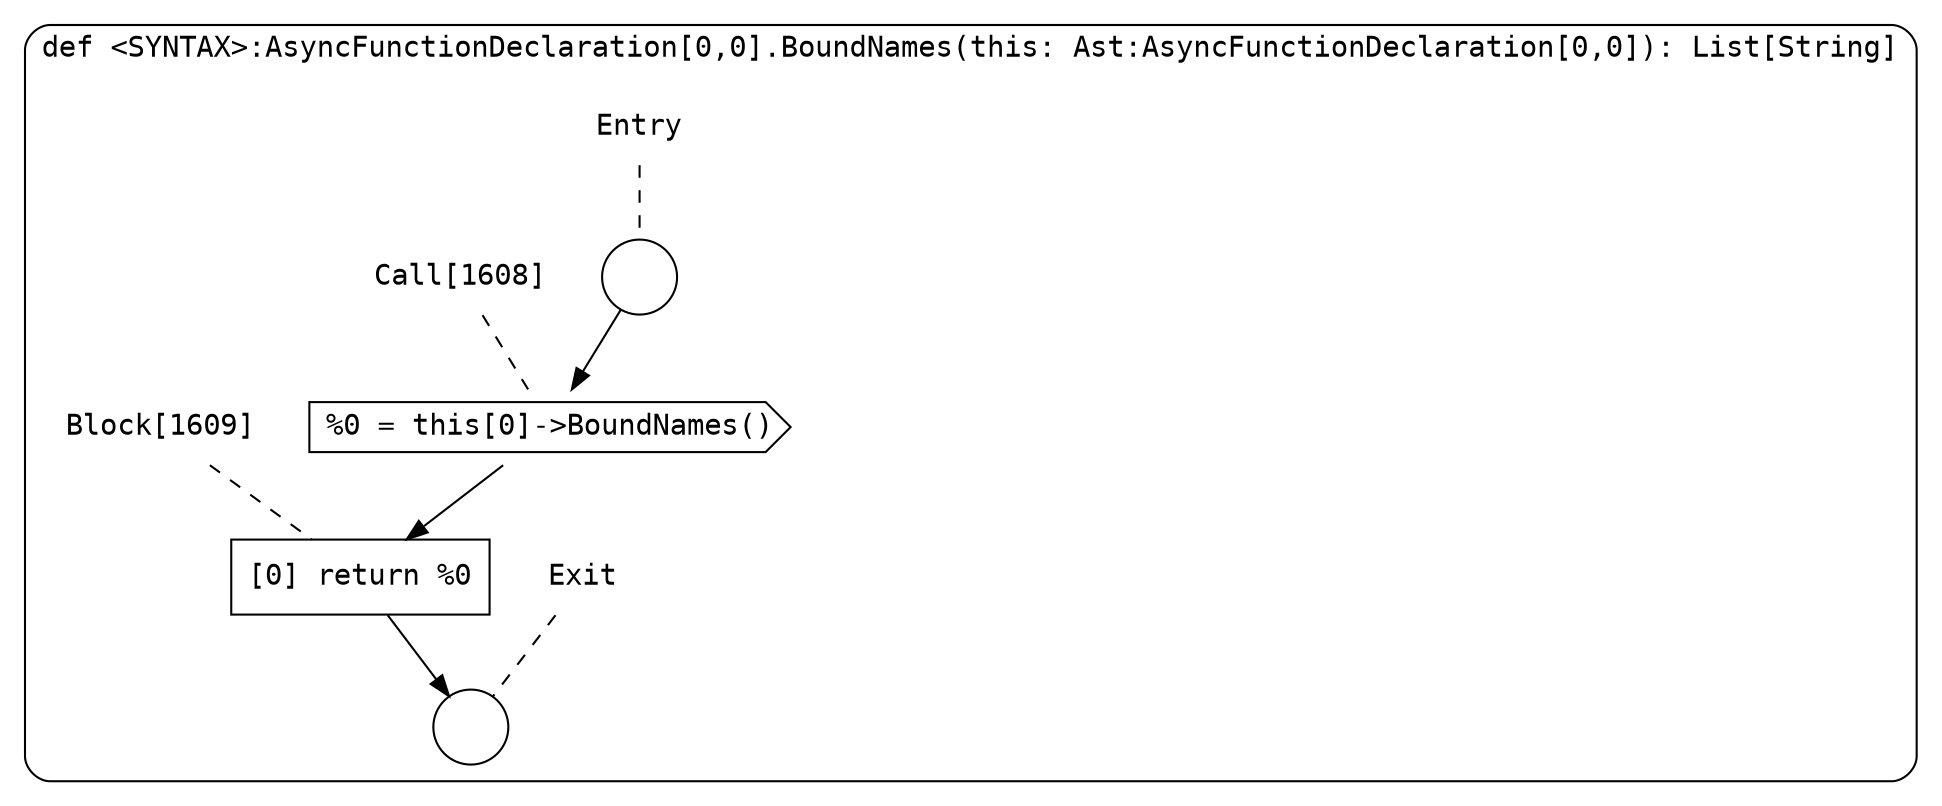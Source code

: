 digraph {
  graph [fontname = "Consolas"]
  node [fontname = "Consolas"]
  edge [fontname = "Consolas"]
  subgraph cluster217 {
    label = "def <SYNTAX>:AsyncFunctionDeclaration[0,0].BoundNames(this: Ast:AsyncFunctionDeclaration[0,0]): List[String]"
    style = rounded
    cluster217_entry_name [shape=none, label=<<font color="black">Entry</font>>]
    cluster217_entry_name -> cluster217_entry [arrowhead=none, color="black", style=dashed]
    cluster217_entry [shape=circle label=" " color="black" fillcolor="white" style=filled]
    cluster217_entry -> node1608 [color="black"]
    cluster217_exit_name [shape=none, label=<<font color="black">Exit</font>>]
    cluster217_exit_name -> cluster217_exit [arrowhead=none, color="black", style=dashed]
    cluster217_exit [shape=circle label=" " color="black" fillcolor="white" style=filled]
    node1608_name [shape=none, label=<<font color="black">Call[1608]</font>>]
    node1608_name -> node1608 [arrowhead=none, color="black", style=dashed]
    node1608 [shape=cds, label=<<font color="black">%0 = this[0]-&gt;BoundNames()</font>> color="black" fillcolor="white", style=filled]
    node1608 -> node1609 [color="black"]
    node1609_name [shape=none, label=<<font color="black">Block[1609]</font>>]
    node1609_name -> node1609 [arrowhead=none, color="black", style=dashed]
    node1609 [shape=box, label=<<font color="black">[0] return %0<BR ALIGN="LEFT"/></font>> color="black" fillcolor="white", style=filled]
    node1609 -> cluster217_exit [color="black"]
  }
}